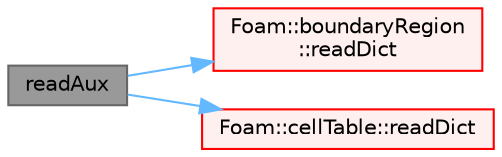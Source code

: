digraph "readAux"
{
 // LATEX_PDF_SIZE
  bgcolor="transparent";
  edge [fontname=Helvetica,fontsize=10,labelfontname=Helvetica,labelfontsize=10];
  node [fontname=Helvetica,fontsize=10,shape=box,height=0.2,width=0.4];
  rankdir="LR";
  Node1 [id="Node000001",label="readAux",height=0.2,width=0.4,color="gray40", fillcolor="grey60", style="filled", fontcolor="black",tooltip=" "];
  Node1 -> Node2 [id="edge1_Node000001_Node000002",color="steelblue1",style="solid",tooltip=" "];
  Node2 [id="Node000002",label="Foam::boundaryRegion\l::readDict",height=0.2,width=0.4,color="red", fillcolor="#FFF0F0", style="filled",URL="$classFoam_1_1boundaryRegion.html#ac54ace7467d79653dee278077fb187b6",tooltip=" "];
  Node1 -> Node9 [id="edge2_Node000001_Node000009",color="steelblue1",style="solid",tooltip=" "];
  Node9 [id="Node000009",label="Foam::cellTable::readDict",height=0.2,width=0.4,color="red", fillcolor="#FFF0F0", style="filled",URL="$classFoam_1_1cellTable.html#a57e56444a03a71b0673d869fbbf5bcc7",tooltip=" "];
}
